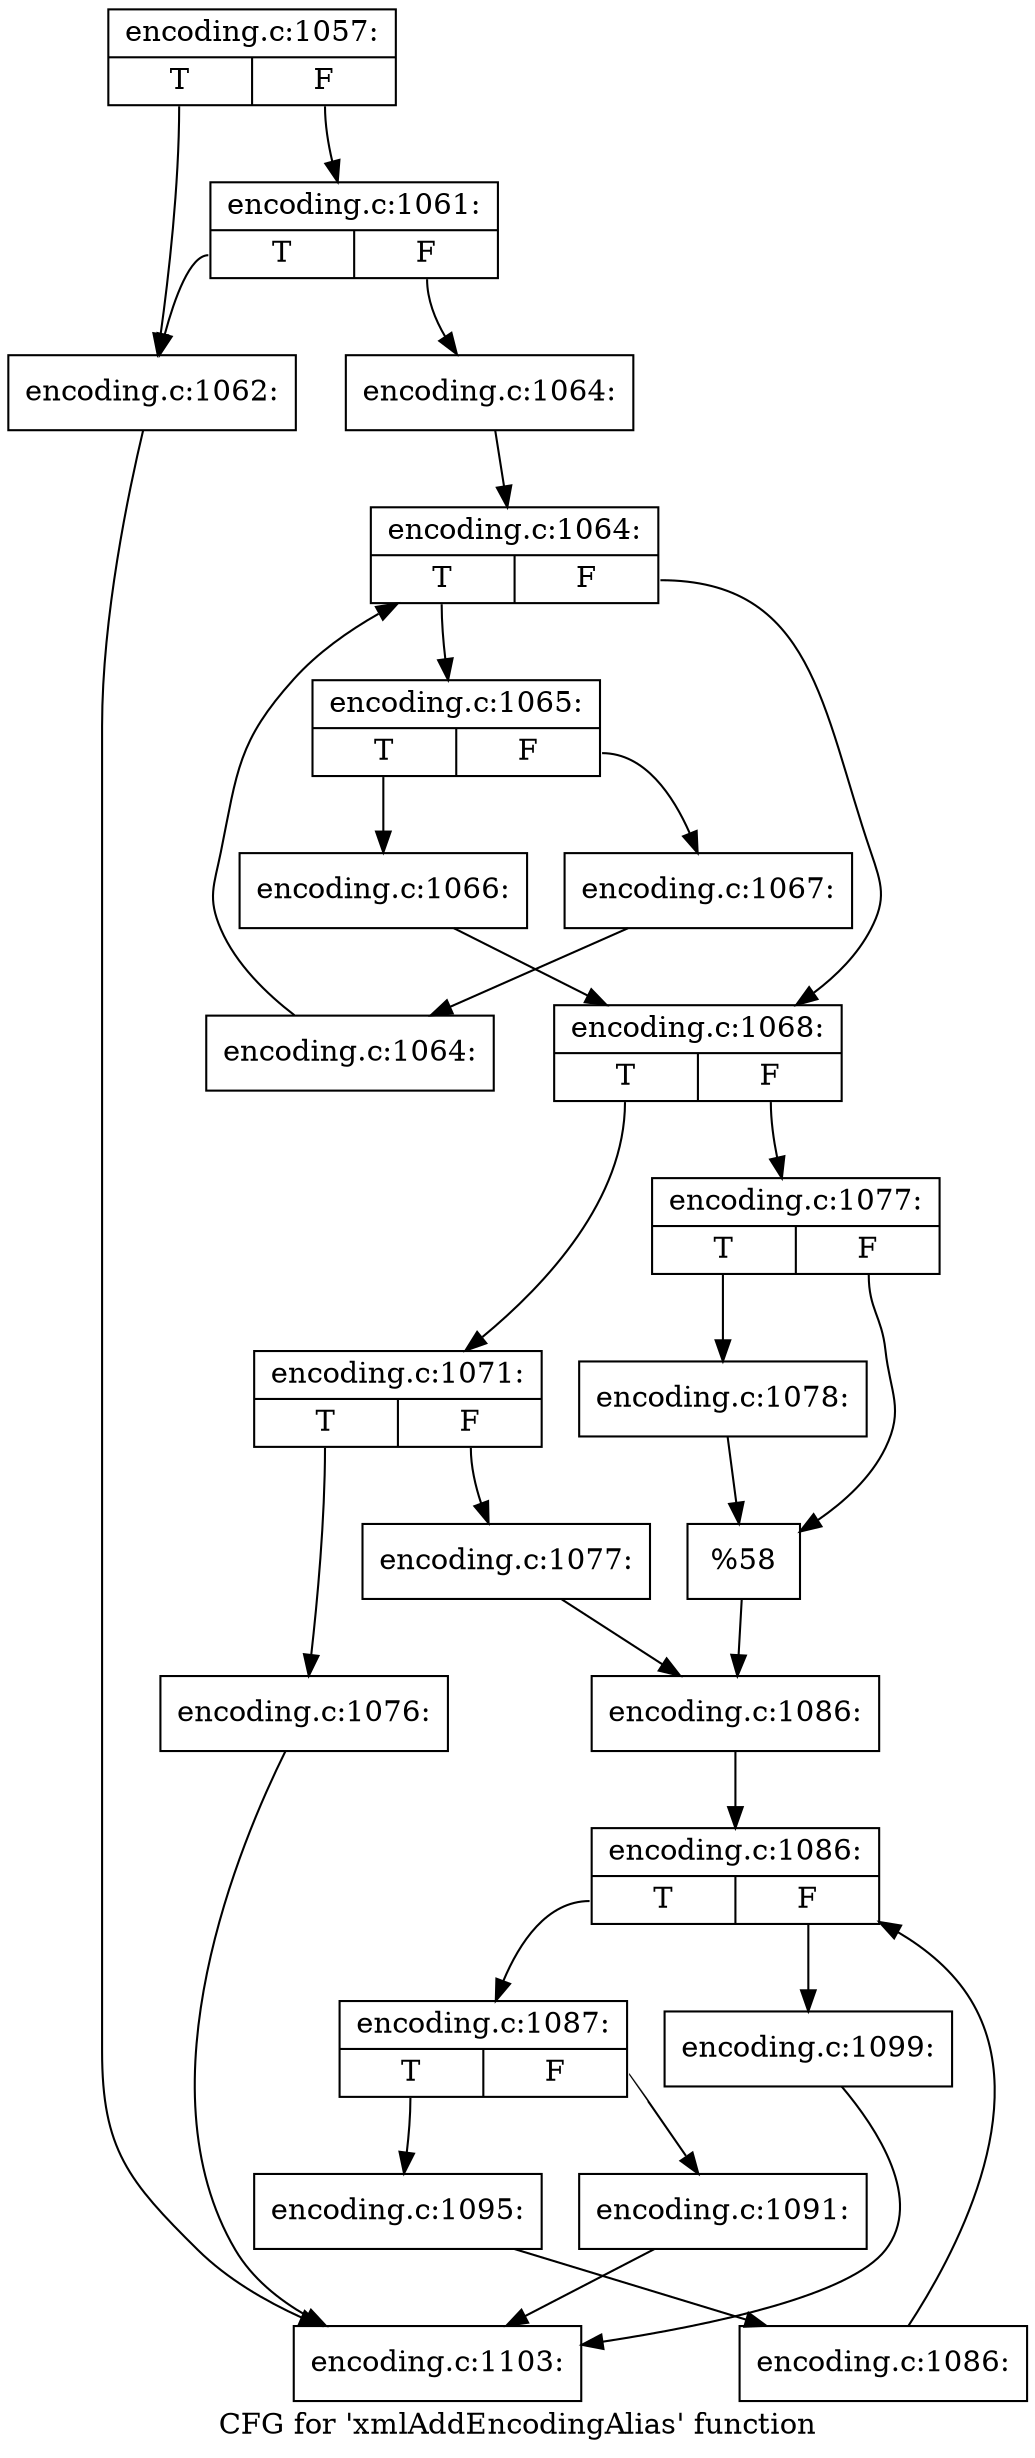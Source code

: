 digraph "CFG for 'xmlAddEncodingAlias' function" {
	label="CFG for 'xmlAddEncodingAlias' function";

	Node0x5557bd885740 [shape=record,label="{encoding.c:1057:|{<s0>T|<s1>F}}"];
	Node0x5557bd885740:s0 -> Node0x5557bd888c20;
	Node0x5557bd885740:s1 -> Node0x5557bd888cc0;
	Node0x5557bd888cc0 [shape=record,label="{encoding.c:1061:|{<s0>T|<s1>F}}"];
	Node0x5557bd888cc0:s0 -> Node0x5557bd888c20;
	Node0x5557bd888cc0:s1 -> Node0x5557bd888c70;
	Node0x5557bd888c20 [shape=record,label="{encoding.c:1062:}"];
	Node0x5557bd888c20 -> Node0x5557bd887c70;
	Node0x5557bd888c70 [shape=record,label="{encoding.c:1064:}"];
	Node0x5557bd888c70 -> Node0x5557bd889480;
	Node0x5557bd889480 [shape=record,label="{encoding.c:1064:|{<s0>T|<s1>F}}"];
	Node0x5557bd889480:s0 -> Node0x5557bd889760;
	Node0x5557bd889480:s1 -> Node0x5557bd889320;
	Node0x5557bd889760 [shape=record,label="{encoding.c:1065:|{<s0>T|<s1>F}}"];
	Node0x5557bd889760:s0 -> Node0x5557bd889f80;
	Node0x5557bd889760:s1 -> Node0x5557bd889fd0;
	Node0x5557bd889f80 [shape=record,label="{encoding.c:1066:}"];
	Node0x5557bd889f80 -> Node0x5557bd889320;
	Node0x5557bd889fd0 [shape=record,label="{encoding.c:1067:}"];
	Node0x5557bd889fd0 -> Node0x5557bd8896d0;
	Node0x5557bd8896d0 [shape=record,label="{encoding.c:1064:}"];
	Node0x5557bd8896d0 -> Node0x5557bd889480;
	Node0x5557bd889320 [shape=record,label="{encoding.c:1068:|{<s0>T|<s1>F}}"];
	Node0x5557bd889320:s0 -> Node0x5557bd8826f0;
	Node0x5557bd889320:s1 -> Node0x5557bd88a9e0;
	Node0x5557bd8826f0 [shape=record,label="{encoding.c:1071:|{<s0>T|<s1>F}}"];
	Node0x5557bd8826f0:s0 -> Node0x5557bd88b760;
	Node0x5557bd8826f0:s1 -> Node0x5557bd88b7b0;
	Node0x5557bd88b760 [shape=record,label="{encoding.c:1076:}"];
	Node0x5557bd88b760 -> Node0x5557bd887c70;
	Node0x5557bd88b7b0 [shape=record,label="{encoding.c:1077:}"];
	Node0x5557bd88b7b0 -> Node0x5557bd88a990;
	Node0x5557bd88a9e0 [shape=record,label="{encoding.c:1077:|{<s0>T|<s1>F}}"];
	Node0x5557bd88a9e0:s0 -> Node0x5557bd88bd30;
	Node0x5557bd88a9e0:s1 -> Node0x5557bd88bd80;
	Node0x5557bd88bd30 [shape=record,label="{encoding.c:1078:}"];
	Node0x5557bd88bd30 -> Node0x5557bd88bd80;
	Node0x5557bd88bd80 [shape=record,label="{%58}"];
	Node0x5557bd88bd80 -> Node0x5557bd88a990;
	Node0x5557bd88a990 [shape=record,label="{encoding.c:1086:}"];
	Node0x5557bd88a990 -> Node0x5557bd88cbe0;
	Node0x5557bd88cbe0 [shape=record,label="{encoding.c:1086:|{<s0>T|<s1>F}}"];
	Node0x5557bd88cbe0:s0 -> Node0x5557bd88cec0;
	Node0x5557bd88cbe0:s1 -> Node0x5557bd88ca80;
	Node0x5557bd88cec0 [shape=record,label="{encoding.c:1087:|{<s0>T|<s1>F}}"];
	Node0x5557bd88cec0:s0 -> Node0x5557bd88d2b0;
	Node0x5557bd88cec0:s1 -> Node0x5557bd88d260;
	Node0x5557bd88d260 [shape=record,label="{encoding.c:1091:}"];
	Node0x5557bd88d260 -> Node0x5557bd887c70;
	Node0x5557bd88d2b0 [shape=record,label="{encoding.c:1095:}"];
	Node0x5557bd88d2b0 -> Node0x5557bd88ce30;
	Node0x5557bd88ce30 [shape=record,label="{encoding.c:1086:}"];
	Node0x5557bd88ce30 -> Node0x5557bd88cbe0;
	Node0x5557bd88ca80 [shape=record,label="{encoding.c:1099:}"];
	Node0x5557bd88ca80 -> Node0x5557bd887c70;
	Node0x5557bd887c70 [shape=record,label="{encoding.c:1103:}"];
}
